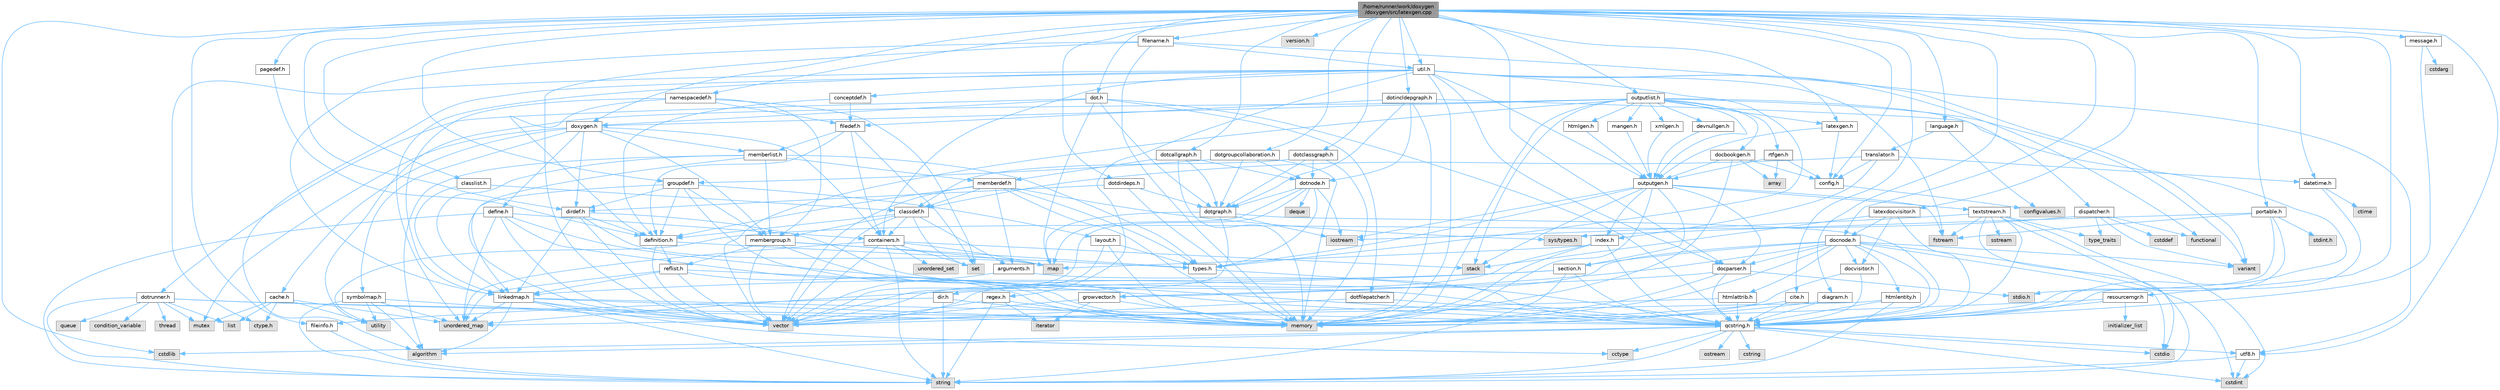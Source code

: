 digraph "/home/runner/work/doxygen/doxygen/src/latexgen.cpp"
{
 // INTERACTIVE_SVG=YES
 // LATEX_PDF_SIZE
  bgcolor="transparent";
  edge [fontname=Helvetica,fontsize=10,labelfontname=Helvetica,labelfontsize=10];
  node [fontname=Helvetica,fontsize=10,shape=box,height=0.2,width=0.4];
  Node1 [id="Node000001",label="/home/runner/work/doxygen\l/doxygen/src/latexgen.cpp",height=0.2,width=0.4,color="gray40", fillcolor="grey60", style="filled", fontcolor="black",tooltip=" "];
  Node1 -> Node2 [id="edge1_Node000001_Node000002",color="steelblue1",style="solid",tooltip=" "];
  Node2 [id="Node000002",label="cstdlib",height=0.2,width=0.4,color="grey60", fillcolor="#E0E0E0", style="filled",tooltip=" "];
  Node1 -> Node3 [id="edge2_Node000001_Node000003",color="steelblue1",style="solid",tooltip=" "];
  Node3 [id="Node000003",label="latexgen.h",height=0.2,width=0.4,color="grey40", fillcolor="white", style="filled",URL="$d6/d9c/latexgen_8h.html",tooltip=" "];
  Node3 -> Node4 [id="edge3_Node000003_Node000004",color="steelblue1",style="solid",tooltip=" "];
  Node4 [id="Node000004",label="config.h",height=0.2,width=0.4,color="grey40", fillcolor="white", style="filled",URL="$db/d16/config_8h.html",tooltip=" "];
  Node4 -> Node5 [id="edge4_Node000004_Node000005",color="steelblue1",style="solid",tooltip=" "];
  Node5 [id="Node000005",label="configvalues.h",height=0.2,width=0.4,color="grey60", fillcolor="#E0E0E0", style="filled",tooltip=" "];
  Node3 -> Node6 [id="edge5_Node000003_Node000006",color="steelblue1",style="solid",tooltip=" "];
  Node6 [id="Node000006",label="outputgen.h",height=0.2,width=0.4,color="grey40", fillcolor="white", style="filled",URL="$df/d06/outputgen_8h.html",tooltip=" "];
  Node6 -> Node7 [id="edge6_Node000006_Node000007",color="steelblue1",style="solid",tooltip=" "];
  Node7 [id="Node000007",label="memory",height=0.2,width=0.4,color="grey60", fillcolor="#E0E0E0", style="filled",tooltip=" "];
  Node6 -> Node8 [id="edge7_Node000006_Node000008",color="steelblue1",style="solid",tooltip=" "];
  Node8 [id="Node000008",label="stack",height=0.2,width=0.4,color="grey60", fillcolor="#E0E0E0", style="filled",tooltip=" "];
  Node6 -> Node9 [id="edge8_Node000006_Node000009",color="steelblue1",style="solid",tooltip=" "];
  Node9 [id="Node000009",label="iostream",height=0.2,width=0.4,color="grey60", fillcolor="#E0E0E0", style="filled",tooltip=" "];
  Node6 -> Node10 [id="edge9_Node000006_Node000010",color="steelblue1",style="solid",tooltip=" "];
  Node10 [id="Node000010",label="fstream",height=0.2,width=0.4,color="grey60", fillcolor="#E0E0E0", style="filled",tooltip=" "];
  Node6 -> Node11 [id="edge10_Node000006_Node000011",color="steelblue1",style="solid",tooltip=" "];
  Node11 [id="Node000011",label="types.h",height=0.2,width=0.4,color="grey40", fillcolor="white", style="filled",URL="$d9/d49/types_8h.html",tooltip="This file contains a number of basic enums and types."];
  Node11 -> Node12 [id="edge11_Node000011_Node000012",color="steelblue1",style="solid",tooltip=" "];
  Node12 [id="Node000012",label="qcstring.h",height=0.2,width=0.4,color="grey40", fillcolor="white", style="filled",URL="$d7/d5c/qcstring_8h.html",tooltip=" "];
  Node12 -> Node13 [id="edge12_Node000012_Node000013",color="steelblue1",style="solid",tooltip=" "];
  Node13 [id="Node000013",label="string",height=0.2,width=0.4,color="grey60", fillcolor="#E0E0E0", style="filled",tooltip=" "];
  Node12 -> Node14 [id="edge13_Node000012_Node000014",color="steelblue1",style="solid",tooltip=" "];
  Node14 [id="Node000014",label="algorithm",height=0.2,width=0.4,color="grey60", fillcolor="#E0E0E0", style="filled",tooltip=" "];
  Node12 -> Node15 [id="edge14_Node000012_Node000015",color="steelblue1",style="solid",tooltip=" "];
  Node15 [id="Node000015",label="cctype",height=0.2,width=0.4,color="grey60", fillcolor="#E0E0E0", style="filled",tooltip=" "];
  Node12 -> Node16 [id="edge15_Node000012_Node000016",color="steelblue1",style="solid",tooltip=" "];
  Node16 [id="Node000016",label="cstring",height=0.2,width=0.4,color="grey60", fillcolor="#E0E0E0", style="filled",tooltip=" "];
  Node12 -> Node17 [id="edge16_Node000012_Node000017",color="steelblue1",style="solid",tooltip=" "];
  Node17 [id="Node000017",label="cstdio",height=0.2,width=0.4,color="grey60", fillcolor="#E0E0E0", style="filled",tooltip=" "];
  Node12 -> Node2 [id="edge17_Node000012_Node000002",color="steelblue1",style="solid",tooltip=" "];
  Node12 -> Node18 [id="edge18_Node000012_Node000018",color="steelblue1",style="solid",tooltip=" "];
  Node18 [id="Node000018",label="cstdint",height=0.2,width=0.4,color="grey60", fillcolor="#E0E0E0", style="filled",tooltip=" "];
  Node12 -> Node19 [id="edge19_Node000012_Node000019",color="steelblue1",style="solid",tooltip=" "];
  Node19 [id="Node000019",label="ostream",height=0.2,width=0.4,color="grey60", fillcolor="#E0E0E0", style="filled",tooltip=" "];
  Node12 -> Node20 [id="edge20_Node000012_Node000020",color="steelblue1",style="solid",tooltip=" "];
  Node20 [id="Node000020",label="utf8.h",height=0.2,width=0.4,color="grey40", fillcolor="white", style="filled",URL="$db/d7c/utf8_8h.html",tooltip="Various UTF8 related helper functions."];
  Node20 -> Node18 [id="edge21_Node000020_Node000018",color="steelblue1",style="solid",tooltip=" "];
  Node20 -> Node13 [id="edge22_Node000020_Node000013",color="steelblue1",style="solid",tooltip=" "];
  Node6 -> Node21 [id="edge23_Node000006_Node000021",color="steelblue1",style="solid",tooltip=" "];
  Node21 [id="Node000021",label="index.h",height=0.2,width=0.4,color="grey40", fillcolor="white", style="filled",URL="$d1/db5/index_8h.html",tooltip=" "];
  Node21 -> Node7 [id="edge24_Node000021_Node000007",color="steelblue1",style="solid",tooltip=" "];
  Node21 -> Node22 [id="edge25_Node000021_Node000022",color="steelblue1",style="solid",tooltip=" "];
  Node22 [id="Node000022",label="vector",height=0.2,width=0.4,color="grey60", fillcolor="#E0E0E0", style="filled",tooltip=" "];
  Node21 -> Node23 [id="edge26_Node000021_Node000023",color="steelblue1",style="solid",tooltip=" "];
  Node23 [id="Node000023",label="map",height=0.2,width=0.4,color="grey60", fillcolor="#E0E0E0", style="filled",tooltip=" "];
  Node21 -> Node12 [id="edge27_Node000021_Node000012",color="steelblue1",style="solid",tooltip=" "];
  Node6 -> Node24 [id="edge28_Node000006_Node000024",color="steelblue1",style="solid",tooltip=" "];
  Node24 [id="Node000024",label="section.h",height=0.2,width=0.4,color="grey40", fillcolor="white", style="filled",URL="$d1/d2a/section_8h.html",tooltip=" "];
  Node24 -> Node13 [id="edge29_Node000024_Node000013",color="steelblue1",style="solid",tooltip=" "];
  Node24 -> Node25 [id="edge30_Node000024_Node000025",color="steelblue1",style="solid",tooltip=" "];
  Node25 [id="Node000025",label="unordered_map",height=0.2,width=0.4,color="grey60", fillcolor="#E0E0E0", style="filled",tooltip=" "];
  Node24 -> Node12 [id="edge31_Node000024_Node000012",color="steelblue1",style="solid",tooltip=" "];
  Node24 -> Node26 [id="edge32_Node000024_Node000026",color="steelblue1",style="solid",tooltip=" "];
  Node26 [id="Node000026",label="linkedmap.h",height=0.2,width=0.4,color="grey40", fillcolor="white", style="filled",URL="$da/de1/linkedmap_8h.html",tooltip=" "];
  Node26 -> Node25 [id="edge33_Node000026_Node000025",color="steelblue1",style="solid",tooltip=" "];
  Node26 -> Node22 [id="edge34_Node000026_Node000022",color="steelblue1",style="solid",tooltip=" "];
  Node26 -> Node7 [id="edge35_Node000026_Node000007",color="steelblue1",style="solid",tooltip=" "];
  Node26 -> Node13 [id="edge36_Node000026_Node000013",color="steelblue1",style="solid",tooltip=" "];
  Node26 -> Node14 [id="edge37_Node000026_Node000014",color="steelblue1",style="solid",tooltip=" "];
  Node26 -> Node15 [id="edge38_Node000026_Node000015",color="steelblue1",style="solid",tooltip=" "];
  Node26 -> Node12 [id="edge39_Node000026_Node000012",color="steelblue1",style="solid",tooltip=" "];
  Node6 -> Node27 [id="edge40_Node000006_Node000027",color="steelblue1",style="solid",tooltip=" "];
  Node27 [id="Node000027",label="textstream.h",height=0.2,width=0.4,color="grey40", fillcolor="white", style="filled",URL="$d4/d7d/textstream_8h.html",tooltip=" "];
  Node27 -> Node13 [id="edge41_Node000027_Node000013",color="steelblue1",style="solid",tooltip=" "];
  Node27 -> Node9 [id="edge42_Node000027_Node000009",color="steelblue1",style="solid",tooltip=" "];
  Node27 -> Node28 [id="edge43_Node000027_Node000028",color="steelblue1",style="solid",tooltip=" "];
  Node28 [id="Node000028",label="sstream",height=0.2,width=0.4,color="grey60", fillcolor="#E0E0E0", style="filled",tooltip=" "];
  Node27 -> Node18 [id="edge44_Node000027_Node000018",color="steelblue1",style="solid",tooltip=" "];
  Node27 -> Node17 [id="edge45_Node000027_Node000017",color="steelblue1",style="solid",tooltip=" "];
  Node27 -> Node10 [id="edge46_Node000027_Node000010",color="steelblue1",style="solid",tooltip=" "];
  Node27 -> Node29 [id="edge47_Node000027_Node000029",color="steelblue1",style="solid",tooltip=" "];
  Node29 [id="Node000029",label="type_traits",height=0.2,width=0.4,color="grey60", fillcolor="#E0E0E0", style="filled",tooltip=" "];
  Node27 -> Node12 [id="edge48_Node000027_Node000012",color="steelblue1",style="solid",tooltip=" "];
  Node6 -> Node30 [id="edge49_Node000006_Node000030",color="steelblue1",style="solid",tooltip=" "];
  Node30 [id="Node000030",label="docparser.h",height=0.2,width=0.4,color="grey40", fillcolor="white", style="filled",URL="$de/d9c/docparser_8h.html",tooltip=" "];
  Node30 -> Node31 [id="edge50_Node000030_Node000031",color="steelblue1",style="solid",tooltip=" "];
  Node31 [id="Node000031",label="stdio.h",height=0.2,width=0.4,color="grey60", fillcolor="#E0E0E0", style="filled",tooltip=" "];
  Node30 -> Node7 [id="edge51_Node000030_Node000007",color="steelblue1",style="solid",tooltip=" "];
  Node30 -> Node12 [id="edge52_Node000030_Node000012",color="steelblue1",style="solid",tooltip=" "];
  Node30 -> Node32 [id="edge53_Node000030_Node000032",color="steelblue1",style="solid",tooltip=" "];
  Node32 [id="Node000032",label="growvector.h",height=0.2,width=0.4,color="grey40", fillcolor="white", style="filled",URL="$d7/d50/growvector_8h.html",tooltip=" "];
  Node32 -> Node22 [id="edge54_Node000032_Node000022",color="steelblue1",style="solid",tooltip=" "];
  Node32 -> Node7 [id="edge55_Node000032_Node000007",color="steelblue1",style="solid",tooltip=" "];
  Node32 -> Node33 [id="edge56_Node000032_Node000033",color="steelblue1",style="solid",tooltip=" "];
  Node33 [id="Node000033",label="iterator",height=0.2,width=0.4,color="grey60", fillcolor="#E0E0E0", style="filled",tooltip=" "];
  Node1 -> Node4 [id="edge57_Node000001_Node000004",color="steelblue1",style="solid",tooltip=" "];
  Node1 -> Node34 [id="edge58_Node000001_Node000034",color="steelblue1",style="solid",tooltip=" "];
  Node34 [id="Node000034",label="message.h",height=0.2,width=0.4,color="grey40", fillcolor="white", style="filled",URL="$d2/d0d/message_8h.html",tooltip=" "];
  Node34 -> Node35 [id="edge59_Node000034_Node000035",color="steelblue1",style="solid",tooltip=" "];
  Node35 [id="Node000035",label="cstdarg",height=0.2,width=0.4,color="grey60", fillcolor="#E0E0E0", style="filled",tooltip=" "];
  Node34 -> Node12 [id="edge60_Node000034_Node000012",color="steelblue1",style="solid",tooltip=" "];
  Node1 -> Node36 [id="edge61_Node000001_Node000036",color="steelblue1",style="solid",tooltip=" "];
  Node36 [id="Node000036",label="doxygen.h",height=0.2,width=0.4,color="grey40", fillcolor="white", style="filled",URL="$d1/da1/doxygen_8h.html",tooltip=" "];
  Node36 -> Node37 [id="edge62_Node000036_Node000037",color="steelblue1",style="solid",tooltip=" "];
  Node37 [id="Node000037",label="mutex",height=0.2,width=0.4,color="grey60", fillcolor="#E0E0E0", style="filled",tooltip=" "];
  Node36 -> Node38 [id="edge63_Node000036_Node000038",color="steelblue1",style="solid",tooltip=" "];
  Node38 [id="Node000038",label="containers.h",height=0.2,width=0.4,color="grey40", fillcolor="white", style="filled",URL="$d5/d75/containers_8h.html",tooltip=" "];
  Node38 -> Node22 [id="edge64_Node000038_Node000022",color="steelblue1",style="solid",tooltip=" "];
  Node38 -> Node13 [id="edge65_Node000038_Node000013",color="steelblue1",style="solid",tooltip=" "];
  Node38 -> Node39 [id="edge66_Node000038_Node000039",color="steelblue1",style="solid",tooltip=" "];
  Node39 [id="Node000039",label="set",height=0.2,width=0.4,color="grey60", fillcolor="#E0E0E0", style="filled",tooltip=" "];
  Node38 -> Node23 [id="edge67_Node000038_Node000023",color="steelblue1",style="solid",tooltip=" "];
  Node38 -> Node40 [id="edge68_Node000038_Node000040",color="steelblue1",style="solid",tooltip=" "];
  Node40 [id="Node000040",label="unordered_set",height=0.2,width=0.4,color="grey60", fillcolor="#E0E0E0", style="filled",tooltip=" "];
  Node38 -> Node25 [id="edge69_Node000038_Node000025",color="steelblue1",style="solid",tooltip=" "];
  Node38 -> Node8 [id="edge70_Node000038_Node000008",color="steelblue1",style="solid",tooltip=" "];
  Node36 -> Node41 [id="edge71_Node000036_Node000041",color="steelblue1",style="solid",tooltip=" "];
  Node41 [id="Node000041",label="membergroup.h",height=0.2,width=0.4,color="grey40", fillcolor="white", style="filled",URL="$d9/d11/membergroup_8h.html",tooltip=" "];
  Node41 -> Node22 [id="edge72_Node000041_Node000022",color="steelblue1",style="solid",tooltip=" "];
  Node41 -> Node23 [id="edge73_Node000041_Node000023",color="steelblue1",style="solid",tooltip=" "];
  Node41 -> Node7 [id="edge74_Node000041_Node000007",color="steelblue1",style="solid",tooltip=" "];
  Node41 -> Node11 [id="edge75_Node000041_Node000011",color="steelblue1",style="solid",tooltip=" "];
  Node41 -> Node42 [id="edge76_Node000041_Node000042",color="steelblue1",style="solid",tooltip=" "];
  Node42 [id="Node000042",label="reflist.h",height=0.2,width=0.4,color="grey40", fillcolor="white", style="filled",URL="$d1/d02/reflist_8h.html",tooltip=" "];
  Node42 -> Node22 [id="edge77_Node000042_Node000022",color="steelblue1",style="solid",tooltip=" "];
  Node42 -> Node25 [id="edge78_Node000042_Node000025",color="steelblue1",style="solid",tooltip=" "];
  Node42 -> Node7 [id="edge79_Node000042_Node000007",color="steelblue1",style="solid",tooltip=" "];
  Node42 -> Node12 [id="edge80_Node000042_Node000012",color="steelblue1",style="solid",tooltip=" "];
  Node42 -> Node26 [id="edge81_Node000042_Node000026",color="steelblue1",style="solid",tooltip=" "];
  Node36 -> Node43 [id="edge82_Node000036_Node000043",color="steelblue1",style="solid",tooltip=" "];
  Node43 [id="Node000043",label="dirdef.h",height=0.2,width=0.4,color="grey40", fillcolor="white", style="filled",URL="$d6/d15/dirdef_8h.html",tooltip=" "];
  Node43 -> Node22 [id="edge83_Node000043_Node000022",color="steelblue1",style="solid",tooltip=" "];
  Node43 -> Node23 [id="edge84_Node000043_Node000023",color="steelblue1",style="solid",tooltip=" "];
  Node43 -> Node12 [id="edge85_Node000043_Node000012",color="steelblue1",style="solid",tooltip=" "];
  Node43 -> Node26 [id="edge86_Node000043_Node000026",color="steelblue1",style="solid",tooltip=" "];
  Node43 -> Node44 [id="edge87_Node000043_Node000044",color="steelblue1",style="solid",tooltip=" "];
  Node44 [id="Node000044",label="definition.h",height=0.2,width=0.4,color="grey40", fillcolor="white", style="filled",URL="$df/da1/definition_8h.html",tooltip=" "];
  Node44 -> Node22 [id="edge88_Node000044_Node000022",color="steelblue1",style="solid",tooltip=" "];
  Node44 -> Node11 [id="edge89_Node000044_Node000011",color="steelblue1",style="solid",tooltip=" "];
  Node44 -> Node42 [id="edge90_Node000044_Node000042",color="steelblue1",style="solid",tooltip=" "];
  Node36 -> Node45 [id="edge91_Node000036_Node000045",color="steelblue1",style="solid",tooltip=" "];
  Node45 [id="Node000045",label="memberlist.h",height=0.2,width=0.4,color="grey40", fillcolor="white", style="filled",URL="$dd/d78/memberlist_8h.html",tooltip=" "];
  Node45 -> Node22 [id="edge92_Node000045_Node000022",color="steelblue1",style="solid",tooltip=" "];
  Node45 -> Node14 [id="edge93_Node000045_Node000014",color="steelblue1",style="solid",tooltip=" "];
  Node45 -> Node46 [id="edge94_Node000045_Node000046",color="steelblue1",style="solid",tooltip=" "];
  Node46 [id="Node000046",label="memberdef.h",height=0.2,width=0.4,color="grey40", fillcolor="white", style="filled",URL="$d4/d46/memberdef_8h.html",tooltip=" "];
  Node46 -> Node22 [id="edge95_Node000046_Node000022",color="steelblue1",style="solid",tooltip=" "];
  Node46 -> Node7 [id="edge96_Node000046_Node000007",color="steelblue1",style="solid",tooltip=" "];
  Node46 -> Node47 [id="edge97_Node000046_Node000047",color="steelblue1",style="solid",tooltip=" "];
  Node47 [id="Node000047",label="sys/types.h",height=0.2,width=0.4,color="grey60", fillcolor="#E0E0E0", style="filled",tooltip=" "];
  Node46 -> Node11 [id="edge98_Node000046_Node000011",color="steelblue1",style="solid",tooltip=" "];
  Node46 -> Node44 [id="edge99_Node000046_Node000044",color="steelblue1",style="solid",tooltip=" "];
  Node46 -> Node48 [id="edge100_Node000046_Node000048",color="steelblue1",style="solid",tooltip=" "];
  Node48 [id="Node000048",label="arguments.h",height=0.2,width=0.4,color="grey40", fillcolor="white", style="filled",URL="$df/d9b/arguments_8h.html",tooltip=" "];
  Node48 -> Node22 [id="edge101_Node000048_Node000022",color="steelblue1",style="solid",tooltip=" "];
  Node48 -> Node12 [id="edge102_Node000048_Node000012",color="steelblue1",style="solid",tooltip=" "];
  Node46 -> Node49 [id="edge103_Node000046_Node000049",color="steelblue1",style="solid",tooltip=" "];
  Node49 [id="Node000049",label="classdef.h",height=0.2,width=0.4,color="grey40", fillcolor="white", style="filled",URL="$d1/da6/classdef_8h.html",tooltip=" "];
  Node49 -> Node22 [id="edge104_Node000049_Node000022",color="steelblue1",style="solid",tooltip=" "];
  Node49 -> Node39 [id="edge105_Node000049_Node000039",color="steelblue1",style="solid",tooltip=" "];
  Node49 -> Node38 [id="edge106_Node000049_Node000038",color="steelblue1",style="solid",tooltip=" "];
  Node49 -> Node44 [id="edge107_Node000049_Node000044",color="steelblue1",style="solid",tooltip=" "];
  Node49 -> Node48 [id="edge108_Node000049_Node000048",color="steelblue1",style="solid",tooltip=" "];
  Node49 -> Node41 [id="edge109_Node000049_Node000041",color="steelblue1",style="solid",tooltip=" "];
  Node45 -> Node26 [id="edge110_Node000045_Node000026",color="steelblue1",style="solid",tooltip=" "];
  Node45 -> Node11 [id="edge111_Node000045_Node000011",color="steelblue1",style="solid",tooltip=" "];
  Node45 -> Node41 [id="edge112_Node000045_Node000041",color="steelblue1",style="solid",tooltip=" "];
  Node36 -> Node50 [id="edge113_Node000036_Node000050",color="steelblue1",style="solid",tooltip=" "];
  Node50 [id="Node000050",label="define.h",height=0.2,width=0.4,color="grey40", fillcolor="white", style="filled",URL="$df/d67/define_8h.html",tooltip=" "];
  Node50 -> Node22 [id="edge114_Node000050_Node000022",color="steelblue1",style="solid",tooltip=" "];
  Node50 -> Node7 [id="edge115_Node000050_Node000007",color="steelblue1",style="solid",tooltip=" "];
  Node50 -> Node13 [id="edge116_Node000050_Node000013",color="steelblue1",style="solid",tooltip=" "];
  Node50 -> Node25 [id="edge117_Node000050_Node000025",color="steelblue1",style="solid",tooltip=" "];
  Node50 -> Node12 [id="edge118_Node000050_Node000012",color="steelblue1",style="solid",tooltip=" "];
  Node50 -> Node38 [id="edge119_Node000050_Node000038",color="steelblue1",style="solid",tooltip=" "];
  Node36 -> Node51 [id="edge120_Node000036_Node000051",color="steelblue1",style="solid",tooltip=" "];
  Node51 [id="Node000051",label="cache.h",height=0.2,width=0.4,color="grey40", fillcolor="white", style="filled",URL="$d3/d26/cache_8h.html",tooltip=" "];
  Node51 -> Node52 [id="edge121_Node000051_Node000052",color="steelblue1",style="solid",tooltip=" "];
  Node52 [id="Node000052",label="list",height=0.2,width=0.4,color="grey60", fillcolor="#E0E0E0", style="filled",tooltip=" "];
  Node51 -> Node25 [id="edge122_Node000051_Node000025",color="steelblue1",style="solid",tooltip=" "];
  Node51 -> Node37 [id="edge123_Node000051_Node000037",color="steelblue1",style="solid",tooltip=" "];
  Node51 -> Node53 [id="edge124_Node000051_Node000053",color="steelblue1",style="solid",tooltip=" "];
  Node53 [id="Node000053",label="utility",height=0.2,width=0.4,color="grey60", fillcolor="#E0E0E0", style="filled",tooltip=" "];
  Node51 -> Node54 [id="edge125_Node000051_Node000054",color="steelblue1",style="solid",tooltip=" "];
  Node54 [id="Node000054",label="ctype.h",height=0.2,width=0.4,color="grey60", fillcolor="#E0E0E0", style="filled",tooltip=" "];
  Node36 -> Node55 [id="edge126_Node000036_Node000055",color="steelblue1",style="solid",tooltip=" "];
  Node55 [id="Node000055",label="symbolmap.h",height=0.2,width=0.4,color="grey40", fillcolor="white", style="filled",URL="$d7/ddd/symbolmap_8h.html",tooltip=" "];
  Node55 -> Node14 [id="edge127_Node000055_Node000014",color="steelblue1",style="solid",tooltip=" "];
  Node55 -> Node25 [id="edge128_Node000055_Node000025",color="steelblue1",style="solid",tooltip=" "];
  Node55 -> Node22 [id="edge129_Node000055_Node000022",color="steelblue1",style="solid",tooltip=" "];
  Node55 -> Node13 [id="edge130_Node000055_Node000013",color="steelblue1",style="solid",tooltip=" "];
  Node55 -> Node53 [id="edge131_Node000055_Node000053",color="steelblue1",style="solid",tooltip=" "];
  Node1 -> Node56 [id="edge132_Node000001_Node000056",color="steelblue1",style="solid",tooltip=" "];
  Node56 [id="Node000056",label="util.h",height=0.2,width=0.4,color="grey40", fillcolor="white", style="filled",URL="$d8/d3c/util_8h.html",tooltip="A bunch of utility functions."];
  Node56 -> Node7 [id="edge133_Node000056_Node000007",color="steelblue1",style="solid",tooltip=" "];
  Node56 -> Node25 [id="edge134_Node000056_Node000025",color="steelblue1",style="solid",tooltip=" "];
  Node56 -> Node14 [id="edge135_Node000056_Node000014",color="steelblue1",style="solid",tooltip=" "];
  Node56 -> Node57 [id="edge136_Node000056_Node000057",color="steelblue1",style="solid",tooltip=" "];
  Node57 [id="Node000057",label="functional",height=0.2,width=0.4,color="grey60", fillcolor="#E0E0E0", style="filled",tooltip=" "];
  Node56 -> Node10 [id="edge137_Node000056_Node000010",color="steelblue1",style="solid",tooltip=" "];
  Node56 -> Node58 [id="edge138_Node000056_Node000058",color="steelblue1",style="solid",tooltip=" "];
  Node58 [id="Node000058",label="variant",height=0.2,width=0.4,color="grey60", fillcolor="#E0E0E0", style="filled",tooltip=" "];
  Node56 -> Node54 [id="edge139_Node000056_Node000054",color="steelblue1",style="solid",tooltip=" "];
  Node56 -> Node11 [id="edge140_Node000056_Node000011",color="steelblue1",style="solid",tooltip=" "];
  Node56 -> Node30 [id="edge141_Node000056_Node000030",color="steelblue1",style="solid",tooltip=" "];
  Node56 -> Node38 [id="edge142_Node000056_Node000038",color="steelblue1",style="solid",tooltip=" "];
  Node56 -> Node6 [id="edge143_Node000056_Node000006",color="steelblue1",style="solid",tooltip=" "];
  Node56 -> Node59 [id="edge144_Node000056_Node000059",color="steelblue1",style="solid",tooltip=" "];
  Node59 [id="Node000059",label="regex.h",height=0.2,width=0.4,color="grey40", fillcolor="white", style="filled",URL="$d1/d21/regex_8h.html",tooltip=" "];
  Node59 -> Node7 [id="edge145_Node000059_Node000007",color="steelblue1",style="solid",tooltip=" "];
  Node59 -> Node13 [id="edge146_Node000059_Node000013",color="steelblue1",style="solid",tooltip=" "];
  Node59 -> Node22 [id="edge147_Node000059_Node000022",color="steelblue1",style="solid",tooltip=" "];
  Node59 -> Node33 [id="edge148_Node000059_Node000033",color="steelblue1",style="solid",tooltip=" "];
  Node56 -> Node60 [id="edge149_Node000056_Node000060",color="steelblue1",style="solid",tooltip=" "];
  Node60 [id="Node000060",label="conceptdef.h",height=0.2,width=0.4,color="grey40", fillcolor="white", style="filled",URL="$da/df1/conceptdef_8h.html",tooltip=" "];
  Node60 -> Node44 [id="edge150_Node000060_Node000044",color="steelblue1",style="solid",tooltip=" "];
  Node60 -> Node61 [id="edge151_Node000060_Node000061",color="steelblue1",style="solid",tooltip=" "];
  Node61 [id="Node000061",label="filedef.h",height=0.2,width=0.4,color="grey40", fillcolor="white", style="filled",URL="$d4/d3a/filedef_8h.html",tooltip=" "];
  Node61 -> Node39 [id="edge152_Node000061_Node000039",color="steelblue1",style="solid",tooltip=" "];
  Node61 -> Node44 [id="edge153_Node000061_Node000044",color="steelblue1",style="solid",tooltip=" "];
  Node61 -> Node45 [id="edge154_Node000061_Node000045",color="steelblue1",style="solid",tooltip=" "];
  Node61 -> Node38 [id="edge155_Node000061_Node000038",color="steelblue1",style="solid",tooltip=" "];
  Node1 -> Node62 [id="edge156_Node000001_Node000062",color="steelblue1",style="solid",tooltip=" "];
  Node62 [id="Node000062",label="diagram.h",height=0.2,width=0.4,color="grey40", fillcolor="white", style="filled",URL="$d9/d1b/diagram_8h.html",tooltip=" "];
  Node62 -> Node7 [id="edge157_Node000062_Node000007",color="steelblue1",style="solid",tooltip=" "];
  Node62 -> Node12 [id="edge158_Node000062_Node000012",color="steelblue1",style="solid",tooltip=" "];
  Node1 -> Node63 [id="edge159_Node000001_Node000063",color="steelblue1",style="solid",tooltip=" "];
  Node63 [id="Node000063",label="language.h",height=0.2,width=0.4,color="grey40", fillcolor="white", style="filled",URL="$d8/dce/language_8h.html",tooltip=" "];
  Node63 -> Node64 [id="edge160_Node000063_Node000064",color="steelblue1",style="solid",tooltip=" "];
  Node64 [id="Node000064",label="translator.h",height=0.2,width=0.4,color="grey40", fillcolor="white", style="filled",URL="$d9/df1/translator_8h.html",tooltip=" "];
  Node64 -> Node49 [id="edge161_Node000064_Node000049",color="steelblue1",style="solid",tooltip=" "];
  Node64 -> Node4 [id="edge162_Node000064_Node000004",color="steelblue1",style="solid",tooltip=" "];
  Node64 -> Node65 [id="edge163_Node000064_Node000065",color="steelblue1",style="solid",tooltip=" "];
  Node65 [id="Node000065",label="datetime.h",height=0.2,width=0.4,color="grey40", fillcolor="white", style="filled",URL="$de/d1b/datetime_8h.html",tooltip=" "];
  Node65 -> Node66 [id="edge164_Node000065_Node000066",color="steelblue1",style="solid",tooltip=" "];
  Node66 [id="Node000066",label="ctime",height=0.2,width=0.4,color="grey60", fillcolor="#E0E0E0", style="filled",tooltip=" "];
  Node65 -> Node12 [id="edge165_Node000065_Node000012",color="steelblue1",style="solid",tooltip=" "];
  Node64 -> Node21 [id="edge166_Node000064_Node000021",color="steelblue1",style="solid",tooltip=" "];
  Node63 -> Node5 [id="edge167_Node000063_Node000005",color="steelblue1",style="solid",tooltip=" "];
  Node1 -> Node67 [id="edge168_Node000001_Node000067",color="steelblue1",style="solid",tooltip=" "];
  Node67 [id="Node000067",label="version.h",height=0.2,width=0.4,color="grey60", fillcolor="#E0E0E0", style="filled",tooltip=" "];
  Node1 -> Node68 [id="edge169_Node000001_Node000068",color="steelblue1",style="solid",tooltip=" "];
  Node68 [id="Node000068",label="dot.h",height=0.2,width=0.4,color="grey40", fillcolor="white", style="filled",URL="$d6/d4a/dot_8h.html",tooltip=" "];
  Node68 -> Node23 [id="edge170_Node000068_Node000023",color="steelblue1",style="solid",tooltip=" "];
  Node68 -> Node12 [id="edge171_Node000068_Node000012",color="steelblue1",style="solid",tooltip=" "];
  Node68 -> Node69 [id="edge172_Node000068_Node000069",color="steelblue1",style="solid",tooltip=" "];
  Node69 [id="Node000069",label="dotgraph.h",height=0.2,width=0.4,color="grey40", fillcolor="white", style="filled",URL="$d0/daa/dotgraph_8h.html",tooltip=" "];
  Node69 -> Node9 [id="edge173_Node000069_Node000009",color="steelblue1",style="solid",tooltip=" "];
  Node69 -> Node23 [id="edge174_Node000069_Node000023",color="steelblue1",style="solid",tooltip=" "];
  Node69 -> Node12 [id="edge175_Node000069_Node000012",color="steelblue1",style="solid",tooltip=" "];
  Node69 -> Node70 [id="edge176_Node000069_Node000070",color="steelblue1",style="solid",tooltip=" "];
  Node70 [id="Node000070",label="dir.h",height=0.2,width=0.4,color="grey40", fillcolor="white", style="filled",URL="$df/d9c/dir_8h.html",tooltip=" "];
  Node70 -> Node13 [id="edge177_Node000070_Node000013",color="steelblue1",style="solid",tooltip=" "];
  Node70 -> Node7 [id="edge178_Node000070_Node000007",color="steelblue1",style="solid",tooltip=" "];
  Node70 -> Node71 [id="edge179_Node000070_Node000071",color="steelblue1",style="solid",tooltip=" "];
  Node71 [id="Node000071",label="fileinfo.h",height=0.2,width=0.4,color="grey40", fillcolor="white", style="filled",URL="$df/d45/fileinfo_8h.html",tooltip=" "];
  Node71 -> Node13 [id="edge180_Node000071_Node000013",color="steelblue1",style="solid",tooltip=" "];
  Node68 -> Node72 [id="edge181_Node000068_Node000072",color="steelblue1",style="solid",tooltip=" "];
  Node72 [id="Node000072",label="dotfilepatcher.h",height=0.2,width=0.4,color="grey40", fillcolor="white", style="filled",URL="$d3/d38/dotfilepatcher_8h.html",tooltip=" "];
  Node72 -> Node22 [id="edge182_Node000072_Node000022",color="steelblue1",style="solid",tooltip=" "];
  Node72 -> Node12 [id="edge183_Node000072_Node000012",color="steelblue1",style="solid",tooltip=" "];
  Node68 -> Node73 [id="edge184_Node000068_Node000073",color="steelblue1",style="solid",tooltip=" "];
  Node73 [id="Node000073",label="dotrunner.h",height=0.2,width=0.4,color="grey40", fillcolor="white", style="filled",URL="$d2/dd1/dotrunner_8h.html",tooltip=" "];
  Node73 -> Node13 [id="edge185_Node000073_Node000013",color="steelblue1",style="solid",tooltip=" "];
  Node73 -> Node74 [id="edge186_Node000073_Node000074",color="steelblue1",style="solid",tooltip=" "];
  Node74 [id="Node000074",label="thread",height=0.2,width=0.4,color="grey60", fillcolor="#E0E0E0", style="filled",tooltip=" "];
  Node73 -> Node52 [id="edge187_Node000073_Node000052",color="steelblue1",style="solid",tooltip=" "];
  Node73 -> Node75 [id="edge188_Node000073_Node000075",color="steelblue1",style="solid",tooltip=" "];
  Node75 [id="Node000075",label="queue",height=0.2,width=0.4,color="grey60", fillcolor="#E0E0E0", style="filled",tooltip=" "];
  Node73 -> Node37 [id="edge189_Node000073_Node000037",color="steelblue1",style="solid",tooltip=" "];
  Node73 -> Node76 [id="edge190_Node000073_Node000076",color="steelblue1",style="solid",tooltip=" "];
  Node76 [id="Node000076",label="condition_variable",height=0.2,width=0.4,color="grey60", fillcolor="#E0E0E0", style="filled",tooltip=" "];
  Node73 -> Node7 [id="edge191_Node000073_Node000007",color="steelblue1",style="solid",tooltip=" "];
  Node73 -> Node12 [id="edge192_Node000073_Node000012",color="steelblue1",style="solid",tooltip=" "];
  Node68 -> Node36 [id="edge193_Node000068_Node000036",color="steelblue1",style="solid",tooltip=" "];
  Node1 -> Node77 [id="edge194_Node000001_Node000077",color="steelblue1",style="solid",tooltip=" "];
  Node77 [id="Node000077",label="dotcallgraph.h",height=0.2,width=0.4,color="grey40", fillcolor="white", style="filled",URL="$dc/dcf/dotcallgraph_8h.html",tooltip=" "];
  Node77 -> Node7 [id="edge195_Node000077_Node000007",color="steelblue1",style="solid",tooltip=" "];
  Node77 -> Node78 [id="edge196_Node000077_Node000078",color="steelblue1",style="solid",tooltip=" "];
  Node78 [id="Node000078",label="dotnode.h",height=0.2,width=0.4,color="grey40", fillcolor="white", style="filled",URL="$d8/d3b/dotnode_8h.html",tooltip=" "];
  Node78 -> Node22 [id="edge197_Node000078_Node000022",color="steelblue1",style="solid",tooltip=" "];
  Node78 -> Node23 [id="edge198_Node000078_Node000023",color="steelblue1",style="solid",tooltip=" "];
  Node78 -> Node79 [id="edge199_Node000078_Node000079",color="steelblue1",style="solid",tooltip=" "];
  Node79 [id="Node000079",label="deque",height=0.2,width=0.4,color="grey60", fillcolor="#E0E0E0", style="filled",tooltip=" "];
  Node78 -> Node9 [id="edge200_Node000078_Node000009",color="steelblue1",style="solid",tooltip=" "];
  Node78 -> Node11 [id="edge201_Node000078_Node000011",color="steelblue1",style="solid",tooltip=" "];
  Node78 -> Node69 [id="edge202_Node000078_Node000069",color="steelblue1",style="solid",tooltip=" "];
  Node77 -> Node69 [id="edge203_Node000077_Node000069",color="steelblue1",style="solid",tooltip=" "];
  Node77 -> Node46 [id="edge204_Node000077_Node000046",color="steelblue1",style="solid",tooltip=" "];
  Node1 -> Node80 [id="edge205_Node000001_Node000080",color="steelblue1",style="solid",tooltip=" "];
  Node80 [id="Node000080",label="dotclassgraph.h",height=0.2,width=0.4,color="grey40", fillcolor="white", style="filled",URL="$d5/d04/dotclassgraph_8h.html",tooltip=" "];
  Node80 -> Node7 [id="edge206_Node000080_Node000007",color="steelblue1",style="solid",tooltip=" "];
  Node80 -> Node49 [id="edge207_Node000080_Node000049",color="steelblue1",style="solid",tooltip=" "];
  Node80 -> Node78 [id="edge208_Node000080_Node000078",color="steelblue1",style="solid",tooltip=" "];
  Node80 -> Node69 [id="edge209_Node000080_Node000069",color="steelblue1",style="solid",tooltip=" "];
  Node1 -> Node81 [id="edge210_Node000001_Node000081",color="steelblue1",style="solid",tooltip=" "];
  Node81 [id="Node000081",label="dotdirdeps.h",height=0.2,width=0.4,color="grey40", fillcolor="white", style="filled",URL="$d3/dcf/dotdirdeps_8h.html",tooltip=" "];
  Node81 -> Node7 [id="edge211_Node000081_Node000007",color="steelblue1",style="solid",tooltip=" "];
  Node81 -> Node69 [id="edge212_Node000081_Node000069",color="steelblue1",style="solid",tooltip=" "];
  Node81 -> Node43 [id="edge213_Node000081_Node000043",color="steelblue1",style="solid",tooltip=" "];
  Node1 -> Node82 [id="edge214_Node000001_Node000082",color="steelblue1",style="solid",tooltip=" "];
  Node82 [id="Node000082",label="dotgroupcollaboration.h",height=0.2,width=0.4,color="grey40", fillcolor="white", style="filled",URL="$d7/d99/dotgroupcollaboration_8h.html",tooltip=" "];
  Node82 -> Node7 [id="edge215_Node000082_Node000007",color="steelblue1",style="solid",tooltip=" "];
  Node82 -> Node78 [id="edge216_Node000082_Node000078",color="steelblue1",style="solid",tooltip=" "];
  Node82 -> Node69 [id="edge217_Node000082_Node000069",color="steelblue1",style="solid",tooltip=" "];
  Node82 -> Node83 [id="edge218_Node000082_Node000083",color="steelblue1",style="solid",tooltip=" "];
  Node83 [id="Node000083",label="groupdef.h",height=0.2,width=0.4,color="grey40", fillcolor="white", style="filled",URL="$d1/de6/groupdef_8h.html",tooltip=" "];
  Node83 -> Node7 [id="edge219_Node000083_Node000007",color="steelblue1",style="solid",tooltip=" "];
  Node83 -> Node44 [id="edge220_Node000083_Node000044",color="steelblue1",style="solid",tooltip=" "];
  Node83 -> Node43 [id="edge221_Node000083_Node000043",color="steelblue1",style="solid",tooltip=" "];
  Node83 -> Node84 [id="edge222_Node000083_Node000084",color="steelblue1",style="solid",tooltip=" "];
  Node84 [id="Node000084",label="layout.h",height=0.2,width=0.4,color="grey40", fillcolor="white", style="filled",URL="$db/d51/layout_8h.html",tooltip=" "];
  Node84 -> Node7 [id="edge223_Node000084_Node000007",color="steelblue1",style="solid",tooltip=" "];
  Node84 -> Node22 [id="edge224_Node000084_Node000022",color="steelblue1",style="solid",tooltip=" "];
  Node84 -> Node11 [id="edge225_Node000084_Node000011",color="steelblue1",style="solid",tooltip=" "];
  Node83 -> Node41 [id="edge226_Node000083_Node000041",color="steelblue1",style="solid",tooltip=" "];
  Node83 -> Node26 [id="edge227_Node000083_Node000026",color="steelblue1",style="solid",tooltip=" "];
  Node1 -> Node85 [id="edge228_Node000001_Node000085",color="steelblue1",style="solid",tooltip=" "];
  Node85 [id="Node000085",label="dotincldepgraph.h",height=0.2,width=0.4,color="grey40", fillcolor="white", style="filled",URL="$dd/d8c/dotincldepgraph_8h.html",tooltip=" "];
  Node85 -> Node7 [id="edge229_Node000085_Node000007",color="steelblue1",style="solid",tooltip=" "];
  Node85 -> Node12 [id="edge230_Node000085_Node000012",color="steelblue1",style="solid",tooltip=" "];
  Node85 -> Node61 [id="edge231_Node000085_Node000061",color="steelblue1",style="solid",tooltip=" "];
  Node85 -> Node78 [id="edge232_Node000085_Node000078",color="steelblue1",style="solid",tooltip=" "];
  Node85 -> Node69 [id="edge233_Node000085_Node000069",color="steelblue1",style="solid",tooltip=" "];
  Node1 -> Node86 [id="edge234_Node000001_Node000086",color="steelblue1",style="solid",tooltip=" "];
  Node86 [id="Node000086",label="pagedef.h",height=0.2,width=0.4,color="grey40", fillcolor="white", style="filled",URL="$dd/d66/pagedef_8h.html",tooltip=" "];
  Node86 -> Node44 [id="edge235_Node000086_Node000044",color="steelblue1",style="solid",tooltip=" "];
  Node1 -> Node30 [id="edge236_Node000001_Node000030",color="steelblue1",style="solid",tooltip=" "];
  Node1 -> Node87 [id="edge237_Node000001_Node000087",color="steelblue1",style="solid",tooltip=" "];
  Node87 [id="Node000087",label="docnode.h",height=0.2,width=0.4,color="grey40", fillcolor="white", style="filled",URL="$de/d2b/docnode_8h.html",tooltip=" "];
  Node87 -> Node17 [id="edge238_Node000087_Node000017",color="steelblue1",style="solid",tooltip=" "];
  Node87 -> Node18 [id="edge239_Node000087_Node000018",color="steelblue1",style="solid",tooltip=" "];
  Node87 -> Node22 [id="edge240_Node000087_Node000022",color="steelblue1",style="solid",tooltip=" "];
  Node87 -> Node7 [id="edge241_Node000087_Node000007",color="steelblue1",style="solid",tooltip=" "];
  Node87 -> Node58 [id="edge242_Node000087_Node000058",color="steelblue1",style="solid",tooltip=" "];
  Node87 -> Node12 [id="edge243_Node000087_Node000012",color="steelblue1",style="solid",tooltip=" "];
  Node87 -> Node88 [id="edge244_Node000087_Node000088",color="steelblue1",style="solid",tooltip=" "];
  Node88 [id="Node000088",label="docvisitor.h",height=0.2,width=0.4,color="grey40", fillcolor="white", style="filled",URL="$d2/d3c/docvisitor_8h.html",tooltip=" "];
  Node88 -> Node7 [id="edge245_Node000088_Node000007",color="steelblue1",style="solid",tooltip=" "];
  Node88 -> Node12 [id="edge246_Node000088_Node000012",color="steelblue1",style="solid",tooltip=" "];
  Node87 -> Node30 [id="edge247_Node000087_Node000030",color="steelblue1",style="solid",tooltip=" "];
  Node87 -> Node89 [id="edge248_Node000087_Node000089",color="steelblue1",style="solid",tooltip=" "];
  Node89 [id="Node000089",label="htmlattrib.h",height=0.2,width=0.4,color="grey40", fillcolor="white", style="filled",URL="$d0/d73/htmlattrib_8h.html",tooltip=" "];
  Node89 -> Node22 [id="edge249_Node000089_Node000022",color="steelblue1",style="solid",tooltip=" "];
  Node89 -> Node12 [id="edge250_Node000089_Node000012",color="steelblue1",style="solid",tooltip=" "];
  Node87 -> Node90 [id="edge251_Node000087_Node000090",color="steelblue1",style="solid",tooltip=" "];
  Node90 [id="Node000090",label="htmlentity.h",height=0.2,width=0.4,color="grey40", fillcolor="white", style="filled",URL="$db/dc6/htmlentity_8h.html",tooltip=" "];
  Node90 -> Node25 [id="edge252_Node000090_Node000025",color="steelblue1",style="solid",tooltip=" "];
  Node90 -> Node13 [id="edge253_Node000090_Node000013",color="steelblue1",style="solid",tooltip=" "];
  Node90 -> Node12 [id="edge254_Node000090_Node000012",color="steelblue1",style="solid",tooltip=" "];
  Node87 -> Node32 [id="edge255_Node000087_Node000032",color="steelblue1",style="solid",tooltip=" "];
  Node87 -> Node24 [id="edge256_Node000087_Node000024",color="steelblue1",style="solid",tooltip=" "];
  Node1 -> Node91 [id="edge257_Node000001_Node000091",color="steelblue1",style="solid",tooltip=" "];
  Node91 [id="Node000091",label="latexdocvisitor.h",height=0.2,width=0.4,color="grey40", fillcolor="white", style="filled",URL="$d8/d99/latexdocvisitor_8h.html",tooltip=" "];
  Node91 -> Node8 [id="edge258_Node000091_Node000008",color="steelblue1",style="solid",tooltip=" "];
  Node91 -> Node12 [id="edge259_Node000091_Node000012",color="steelblue1",style="solid",tooltip=" "];
  Node91 -> Node88 [id="edge260_Node000091_Node000088",color="steelblue1",style="solid",tooltip=" "];
  Node91 -> Node87 [id="edge261_Node000091_Node000087",color="steelblue1",style="solid",tooltip=" "];
  Node1 -> Node43 [id="edge262_Node000001_Node000043",color="steelblue1",style="solid",tooltip=" "];
  Node1 -> Node92 [id="edge263_Node000001_Node000092",color="steelblue1",style="solid",tooltip=" "];
  Node92 [id="Node000092",label="cite.h",height=0.2,width=0.4,color="grey40", fillcolor="white", style="filled",URL="$d7/d69/cite_8h.html",tooltip=" "];
  Node92 -> Node7 [id="edge264_Node000092_Node000007",color="steelblue1",style="solid",tooltip=" "];
  Node92 -> Node12 [id="edge265_Node000092_Node000012",color="steelblue1",style="solid",tooltip=" "];
  Node1 -> Node83 [id="edge266_Node000001_Node000083",color="steelblue1",style="solid",tooltip=" "];
  Node1 -> Node93 [id="edge267_Node000001_Node000093",color="steelblue1",style="solid",tooltip=" "];
  Node93 [id="Node000093",label="classlist.h",height=0.2,width=0.4,color="grey40", fillcolor="white", style="filled",URL="$d2/df8/classlist_8h.html",tooltip=" "];
  Node93 -> Node26 [id="edge268_Node000093_Node000026",color="steelblue1",style="solid",tooltip=" "];
  Node93 -> Node49 [id="edge269_Node000093_Node000049",color="steelblue1",style="solid",tooltip=" "];
  Node1 -> Node94 [id="edge270_Node000001_Node000094",color="steelblue1",style="solid",tooltip=" "];
  Node94 [id="Node000094",label="namespacedef.h",height=0.2,width=0.4,color="grey40", fillcolor="white", style="filled",URL="$d7/d97/namespacedef_8h.html",tooltip=" "];
  Node94 -> Node39 [id="edge271_Node000094_Node000039",color="steelblue1",style="solid",tooltip=" "];
  Node94 -> Node44 [id="edge272_Node000094_Node000044",color="steelblue1",style="solid",tooltip=" "];
  Node94 -> Node61 [id="edge273_Node000094_Node000061",color="steelblue1",style="solid",tooltip=" "];
  Node94 -> Node26 [id="edge274_Node000094_Node000026",color="steelblue1",style="solid",tooltip=" "];
  Node94 -> Node41 [id="edge275_Node000094_Node000041",color="steelblue1",style="solid",tooltip=" "];
  Node1 -> Node95 [id="edge276_Node000001_Node000095",color="steelblue1",style="solid",tooltip=" "];
  Node95 [id="Node000095",label="filename.h",height=0.2,width=0.4,color="grey40", fillcolor="white", style="filled",URL="$dc/dd6/filename_8h.html",tooltip=" "];
  Node95 -> Node7 [id="edge277_Node000095_Node000007",color="steelblue1",style="solid",tooltip=" "];
  Node95 -> Node22 [id="edge278_Node000095_Node000022",color="steelblue1",style="solid",tooltip=" "];
  Node95 -> Node26 [id="edge279_Node000095_Node000026",color="steelblue1",style="solid",tooltip=" "];
  Node95 -> Node20 [id="edge280_Node000095_Node000020",color="steelblue1",style="solid",tooltip=" "];
  Node95 -> Node56 [id="edge281_Node000095_Node000056",color="steelblue1",style="solid",tooltip=" "];
  Node1 -> Node96 [id="edge282_Node000001_Node000096",color="steelblue1",style="solid",tooltip=" "];
  Node96 [id="Node000096",label="resourcemgr.h",height=0.2,width=0.4,color="grey40", fillcolor="white", style="filled",URL="$d6/d07/resourcemgr_8h.html",tooltip=" "];
  Node96 -> Node7 [id="edge283_Node000096_Node000007",color="steelblue1",style="solid",tooltip=" "];
  Node96 -> Node97 [id="edge284_Node000096_Node000097",color="steelblue1",style="solid",tooltip=" "];
  Node97 [id="Node000097",label="initializer_list",height=0.2,width=0.4,color="grey60", fillcolor="#E0E0E0", style="filled",tooltip=" "];
  Node96 -> Node12 [id="edge285_Node000096_Node000012",color="steelblue1",style="solid",tooltip=" "];
  Node1 -> Node98 [id="edge286_Node000001_Node000098",color="steelblue1",style="solid",tooltip=" "];
  Node98 [id="Node000098",label="portable.h",height=0.2,width=0.4,color="grey40", fillcolor="white", style="filled",URL="$d2/de2/portable_8h.html",tooltip="Portable versions of functions that are platform dependent."];
  Node98 -> Node31 [id="edge287_Node000098_Node000031",color="steelblue1",style="solid",tooltip=" "];
  Node98 -> Node47 [id="edge288_Node000098_Node000047",color="steelblue1",style="solid",tooltip=" "];
  Node98 -> Node99 [id="edge289_Node000098_Node000099",color="steelblue1",style="solid",tooltip=" "];
  Node99 [id="Node000099",label="stdint.h",height=0.2,width=0.4,color="grey60", fillcolor="#E0E0E0", style="filled",tooltip=" "];
  Node98 -> Node10 [id="edge290_Node000098_Node000010",color="steelblue1",style="solid",tooltip=" "];
  Node98 -> Node12 [id="edge291_Node000098_Node000012",color="steelblue1",style="solid",tooltip=" "];
  Node1 -> Node71 [id="edge292_Node000001_Node000071",color="steelblue1",style="solid",tooltip=" "];
  Node1 -> Node20 [id="edge293_Node000001_Node000020",color="steelblue1",style="solid",tooltip=" "];
  Node1 -> Node65 [id="edge294_Node000001_Node000065",color="steelblue1",style="solid",tooltip=" "];
  Node1 -> Node100 [id="edge295_Node000001_Node000100",color="steelblue1",style="solid",tooltip=" "];
  Node100 [id="Node000100",label="outputlist.h",height=0.2,width=0.4,color="grey40", fillcolor="white", style="filled",URL="$d2/db9/outputlist_8h.html",tooltip=" "];
  Node100 -> Node53 [id="edge296_Node000100_Node000053",color="steelblue1",style="solid",tooltip=" "];
  Node100 -> Node22 [id="edge297_Node000100_Node000022",color="steelblue1",style="solid",tooltip=" "];
  Node100 -> Node7 [id="edge298_Node000100_Node000007",color="steelblue1",style="solid",tooltip=" "];
  Node100 -> Node58 [id="edge299_Node000100_Node000058",color="steelblue1",style="solid",tooltip=" "];
  Node100 -> Node8 [id="edge300_Node000100_Node000008",color="steelblue1",style="solid",tooltip=" "];
  Node100 -> Node6 [id="edge301_Node000100_Node000006",color="steelblue1",style="solid",tooltip=" "];
  Node100 -> Node36 [id="edge302_Node000100_Node000036",color="steelblue1",style="solid",tooltip=" "];
  Node100 -> Node101 [id="edge303_Node000100_Node000101",color="steelblue1",style="solid",tooltip=" "];
  Node101 [id="Node000101",label="dispatcher.h",height=0.2,width=0.4,color="grey40", fillcolor="white", style="filled",URL="$da/d73/dispatcher_8h.html",tooltip=" "];
  Node101 -> Node102 [id="edge304_Node000101_Node000102",color="steelblue1",style="solid",tooltip=" "];
  Node102 [id="Node000102",label="cstddef",height=0.2,width=0.4,color="grey60", fillcolor="#E0E0E0", style="filled",tooltip=" "];
  Node101 -> Node53 [id="edge305_Node000101_Node000053",color="steelblue1",style="solid",tooltip=" "];
  Node101 -> Node57 [id="edge306_Node000101_Node000057",color="steelblue1",style="solid",tooltip=" "];
  Node101 -> Node58 [id="edge307_Node000101_Node000058",color="steelblue1",style="solid",tooltip=" "];
  Node101 -> Node29 [id="edge308_Node000101_Node000029",color="steelblue1",style="solid",tooltip=" "];
  Node100 -> Node103 [id="edge309_Node000100_Node000103",color="steelblue1",style="solid",tooltip=" "];
  Node103 [id="Node000103",label="htmlgen.h",height=0.2,width=0.4,color="grey40", fillcolor="white", style="filled",URL="$d8/d56/htmlgen_8h.html",tooltip=" "];
  Node103 -> Node6 [id="edge310_Node000103_Node000006",color="steelblue1",style="solid",tooltip=" "];
  Node100 -> Node3 [id="edge311_Node000100_Node000003",color="steelblue1",style="solid",tooltip=" "];
  Node100 -> Node104 [id="edge312_Node000100_Node000104",color="steelblue1",style="solid",tooltip=" "];
  Node104 [id="Node000104",label="rtfgen.h",height=0.2,width=0.4,color="grey40", fillcolor="white", style="filled",URL="$d4/daa/rtfgen_8h.html",tooltip=" "];
  Node104 -> Node105 [id="edge313_Node000104_Node000105",color="steelblue1",style="solid",tooltip=" "];
  Node105 [id="Node000105",label="array",height=0.2,width=0.4,color="grey60", fillcolor="#E0E0E0", style="filled",tooltip=" "];
  Node104 -> Node4 [id="edge314_Node000104_Node000004",color="steelblue1",style="solid",tooltip=" "];
  Node104 -> Node6 [id="edge315_Node000104_Node000006",color="steelblue1",style="solid",tooltip=" "];
  Node100 -> Node106 [id="edge316_Node000100_Node000106",color="steelblue1",style="solid",tooltip=" "];
  Node106 [id="Node000106",label="mangen.h",height=0.2,width=0.4,color="grey40", fillcolor="white", style="filled",URL="$da/dc0/mangen_8h.html",tooltip=" "];
  Node106 -> Node6 [id="edge317_Node000106_Node000006",color="steelblue1",style="solid",tooltip=" "];
  Node100 -> Node107 [id="edge318_Node000100_Node000107",color="steelblue1",style="solid",tooltip=" "];
  Node107 [id="Node000107",label="docbookgen.h",height=0.2,width=0.4,color="grey40", fillcolor="white", style="filled",URL="$de/dea/docbookgen_8h.html",tooltip=" "];
  Node107 -> Node7 [id="edge319_Node000107_Node000007",color="steelblue1",style="solid",tooltip=" "];
  Node107 -> Node105 [id="edge320_Node000107_Node000105",color="steelblue1",style="solid",tooltip=" "];
  Node107 -> Node4 [id="edge321_Node000107_Node000004",color="steelblue1",style="solid",tooltip=" "];
  Node107 -> Node6 [id="edge322_Node000107_Node000006",color="steelblue1",style="solid",tooltip=" "];
  Node100 -> Node108 [id="edge323_Node000100_Node000108",color="steelblue1",style="solid",tooltip=" "];
  Node108 [id="Node000108",label="xmlgen.h",height=0.2,width=0.4,color="grey40", fillcolor="white", style="filled",URL="$d9/d67/xmlgen_8h.html",tooltip=" "];
  Node108 -> Node6 [id="edge324_Node000108_Node000006",color="steelblue1",style="solid",tooltip=" "];
  Node100 -> Node109 [id="edge325_Node000100_Node000109",color="steelblue1",style="solid",tooltip=" "];
  Node109 [id="Node000109",label="devnullgen.h",height=0.2,width=0.4,color="grey40", fillcolor="white", style="filled",URL="$d8/de5/devnullgen_8h.html",tooltip=" "];
  Node109 -> Node6 [id="edge326_Node000109_Node000006",color="steelblue1",style="solid",tooltip=" "];
}
